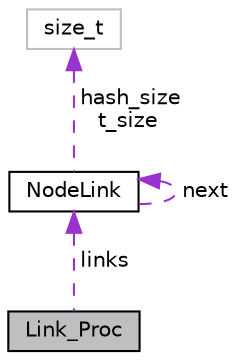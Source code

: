 digraph "Link_Proc"
{
  edge [fontname="Helvetica",fontsize="10",labelfontname="Helvetica",labelfontsize="10"];
  node [fontname="Helvetica",fontsize="10",shape=record];
  Node1 [label="Link_Proc",height=0.2,width=0.4,color="black", fillcolor="grey75", style="filled", fontcolor="black"];
  Node2 -> Node1 [dir="back",color="darkorchid3",fontsize="10",style="dashed",label=" links" ];
  Node2 [label="NodeLink",height=0.2,width=0.4,color="black", fillcolor="white", style="filled",URL="$struct_node_link.html"];
  Node2 -> Node2 [dir="back",color="darkorchid3",fontsize="10",style="dashed",label=" next" ];
  Node3 -> Node2 [dir="back",color="darkorchid3",fontsize="10",style="dashed",label=" hash_size\nt_size" ];
  Node3 [label="size_t",height=0.2,width=0.4,color="grey75", fillcolor="white", style="filled"];
}
